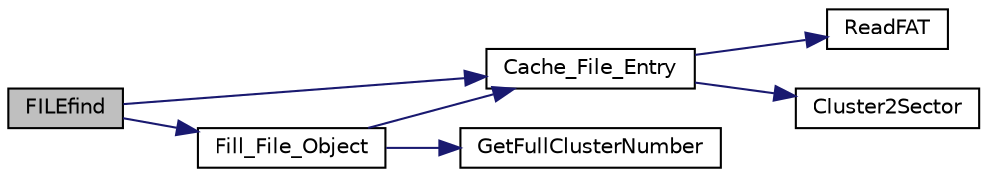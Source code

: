 digraph "FILEfind"
{
  edge [fontname="Helvetica",fontsize="10",labelfontname="Helvetica",labelfontsize="10"];
  node [fontname="Helvetica",fontsize="10",shape=record];
  rankdir="LR";
  Node1 [label="FILEfind",height=0.2,width=0.4,color="black", fillcolor="grey75", style="filled", fontcolor="black"];
  Node1 -> Node2 [color="midnightblue",fontsize="10",style="solid"];
  Node2 [label="Cache_File_Entry",height=0.2,width=0.4,color="black", fillcolor="white", style="filled",URL="$_f_s_i_o_8c.html#a2c0446aec539db935e45da19e55fa3f1"];
  Node2 -> Node3 [color="midnightblue",fontsize="10",style="solid"];
  Node3 [label="ReadFAT",height=0.2,width=0.4,color="black", fillcolor="white", style="filled",URL="$_f_s_i_o_8c.html#a4d7dfa3bb2dff15bed1982fa8e4595e0"];
  Node2 -> Node4 [color="midnightblue",fontsize="10",style="solid"];
  Node4 [label="Cluster2Sector",height=0.2,width=0.4,color="black", fillcolor="white", style="filled",URL="$_f_s_i_o_8c.html#a770482c21b6c1913ef159307ddb56b7e"];
  Node1 -> Node5 [color="midnightblue",fontsize="10",style="solid"];
  Node5 [label="Fill_File_Object",height=0.2,width=0.4,color="black", fillcolor="white", style="filled",URL="$_f_s_i_o_8c.html#aa92838a16615c1bb64460c551b9efc23"];
  Node5 -> Node2 [color="midnightblue",fontsize="10",style="solid"];
  Node5 -> Node6 [color="midnightblue",fontsize="10",style="solid"];
  Node6 [label="GetFullClusterNumber",height=0.2,width=0.4,color="black", fillcolor="white", style="filled",URL="$_f_s_i_o_8c.html#acb6be567ae4ba9d84a2edcb4fa1c2319"];
}
